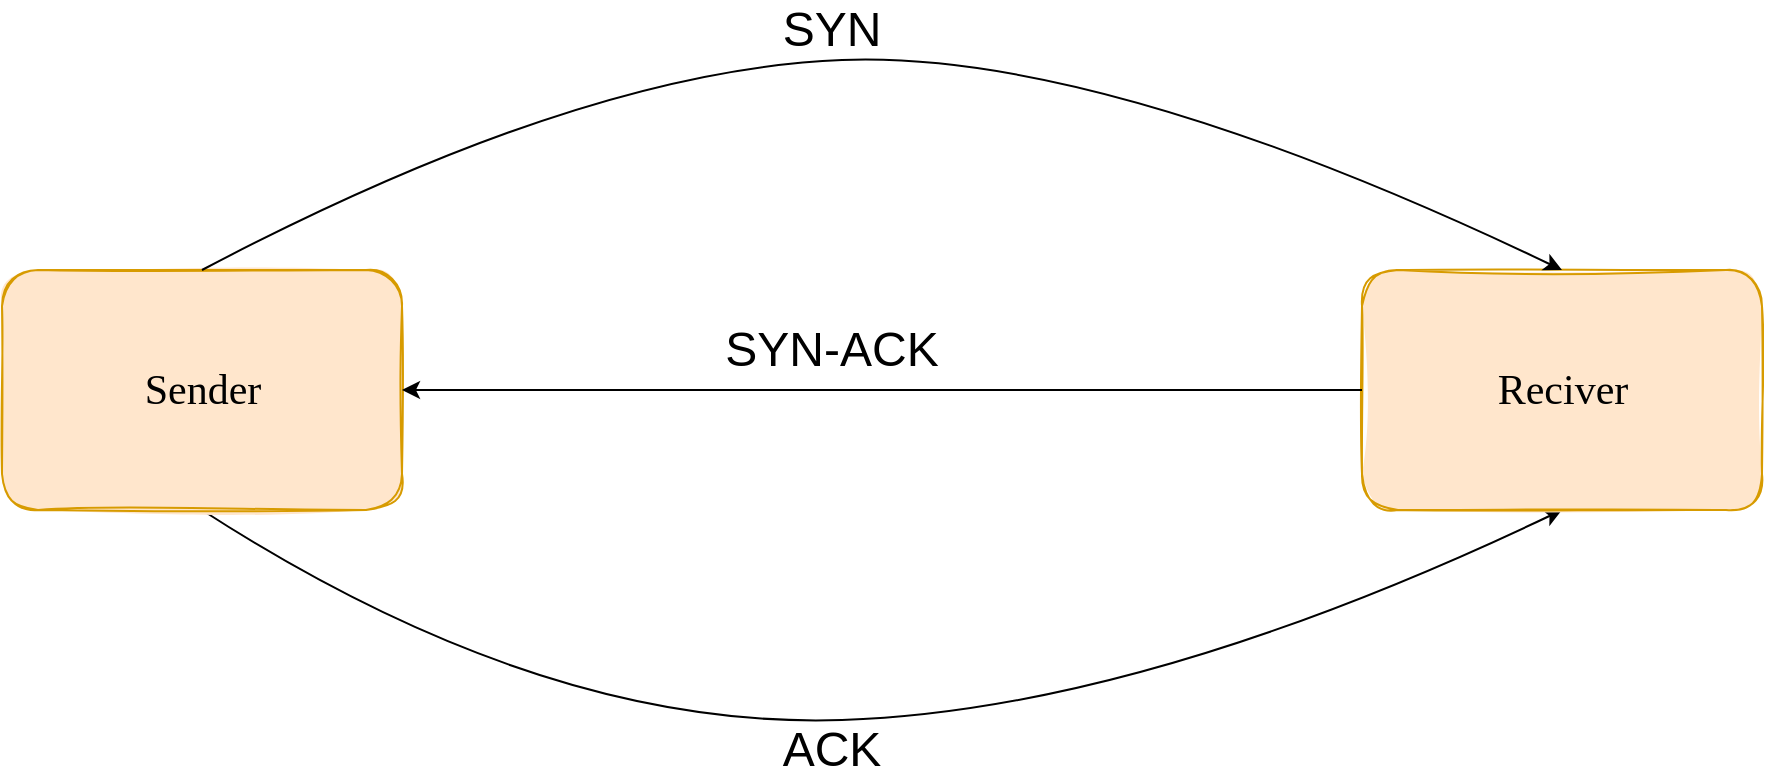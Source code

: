 <mxfile version="14.6.11" type="device"><diagram id="ZZYb0vCb78cogvSI0VM-" name="Page-1"><mxGraphModel dx="1422" dy="762" grid="1" gridSize="10" guides="1" tooltips="1" connect="1" arrows="1" fold="1" page="1" pageScale="1" pageWidth="1100" pageHeight="850" math="0" shadow="0"><root><mxCell id="0"/><mxCell id="1" parent="0"/><mxCell id="0_4BOWyOTEFFg5XCV01U-4" value="" style="curved=1;endArrow=classic;html=1;exitX=0.5;exitY=0;exitDx=0;exitDy=0;entryX=0.5;entryY=0;entryDx=0;entryDy=0;" edge="1" parent="1"><mxGeometry width="50" height="50" relative="1" as="geometry"><mxPoint x="180" y="360" as="sourcePoint"/><mxPoint x="860" y="360" as="targetPoint"/><Array as="points"><mxPoint x="350" y="470"/><mxPoint x="650" y="460"/></Array></mxGeometry></mxCell><mxCell id="TCwecKidJxgvZC7tBzlV-1" value="&lt;font style=&quot;font-size: 21px&quot;&gt;Sender&lt;/font&gt;" style="rounded=1;html=1;fillColor=#ffe6cc;strokeColor=#d79b00;sketch=1;fillStyle=solid;fontFamily=Lucida Console;" parent="1" vertex="1"><mxGeometry x="80" y="240" width="200" height="120" as="geometry"/></mxCell><mxCell id="0_4BOWyOTEFFg5XCV01U-1" value="&lt;font style=&quot;font-size: 21px&quot;&gt;Reciver&lt;/font&gt;" style="rounded=1;html=1;fillColor=#ffe6cc;strokeColor=#d79b00;sketch=1;fillStyle=solid;fontFamily=Lucida Console;" vertex="1" parent="1"><mxGeometry x="760" y="240" width="200" height="120" as="geometry"/></mxCell><mxCell id="0_4BOWyOTEFFg5XCV01U-2" value="" style="curved=1;endArrow=classic;html=1;exitX=0.5;exitY=0;exitDx=0;exitDy=0;entryX=0.5;entryY=0;entryDx=0;entryDy=0;" edge="1" parent="1" source="TCwecKidJxgvZC7tBzlV-1" target="0_4BOWyOTEFFg5XCV01U-1"><mxGeometry width="50" height="50" relative="1" as="geometry"><mxPoint x="520" y="290" as="sourcePoint"/><mxPoint x="570" y="240" as="targetPoint"/><Array as="points"><mxPoint x="370" y="140"/><mxPoint x="630" y="130"/></Array></mxGeometry></mxCell><mxCell id="0_4BOWyOTEFFg5XCV01U-3" value="&lt;font style=&quot;font-size: 24px&quot;&gt;SYN&lt;/font&gt;" style="text;html=1;strokeColor=none;fillColor=none;align=center;verticalAlign=middle;whiteSpace=wrap;rounded=0;" vertex="1" parent="1"><mxGeometry x="430" y="110" width="130" height="20" as="geometry"/></mxCell><mxCell id="0_4BOWyOTEFFg5XCV01U-5" value="&lt;span style=&quot;font-size: 24px&quot;&gt;ACK&lt;/span&gt;" style="text;html=1;strokeColor=none;fillColor=none;align=center;verticalAlign=middle;whiteSpace=wrap;rounded=0;" vertex="1" parent="1"><mxGeometry x="440" y="470" width="110" height="20" as="geometry"/></mxCell><mxCell id="0_4BOWyOTEFFg5XCV01U-7" value="&lt;font style=&quot;font-size: 24px&quot;&gt;SYN-ACK&lt;/font&gt;" style="text;html=1;strokeColor=none;fillColor=none;align=center;verticalAlign=middle;whiteSpace=wrap;rounded=0;" vertex="1" parent="1"><mxGeometry x="430" y="270" width="130" height="20" as="geometry"/></mxCell><mxCell id="0_4BOWyOTEFFg5XCV01U-8" value="" style="endArrow=classic;html=1;entryX=1;entryY=0.5;entryDx=0;entryDy=0;exitX=0;exitY=0.5;exitDx=0;exitDy=0;" edge="1" parent="1" source="0_4BOWyOTEFFg5XCV01U-1" target="TCwecKidJxgvZC7tBzlV-1"><mxGeometry width="50" height="50" relative="1" as="geometry"><mxPoint x="520" y="380" as="sourcePoint"/><mxPoint x="570" y="330" as="targetPoint"/></mxGeometry></mxCell></root></mxGraphModel></diagram></mxfile>